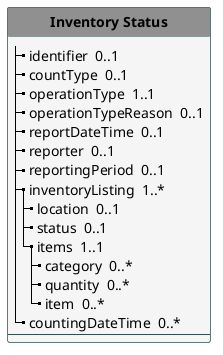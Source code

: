 @startuml
'skinparam linetype polyline
'skinparam linetype ortho
hide circle
hide stereotype

'!pragma layout smetana

skinparam class<<MD>> {
 BorderColor DarkSlateGray
 BackgroundColor WhiteSmoke
 HeaderBackgroundColor #909090
}

skinparam class<<TM>> {
 BorderColor #505090
 BackgroundColor APPLICATION
 HeaderBackgroundColor SkyBlue
}

    class "**Inventory Status**"<<MD>> {
        |_ identifier  0..1
        |_ countType  0..1
        |_ operationType  1..1
        |_ operationTypeReason  0..1  
        |_ reportDateTime  0..1
        |_ reporter  0..1
        |_ reportingPeriod  0..1
        |_ inventoryListing  1..*
          |_ location  0..1
          |_ status  0..1
          |_ items  1..1
            |_ category  0..*
            |_ quantity  0..*
            |_ item  0..*
        |_ countingDateTime  0..*  
        --
    }


@enduml